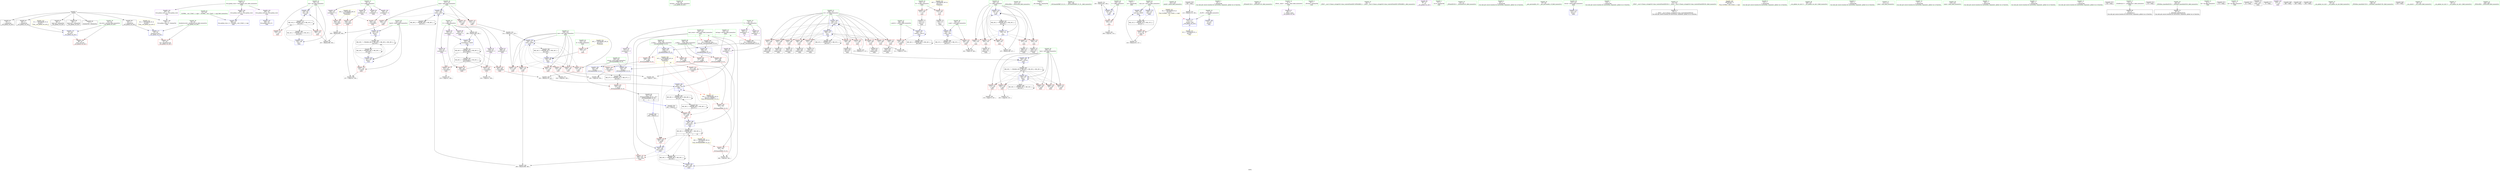 digraph "SVFG" {
	label="SVFG";

	Node0x559d37c83f50 [shape=record,color=grey,label="{NodeID: 0\nNullPtr}"];
	Node0x559d37c83f50 -> Node0x559d37caba00[style=solid];
	Node0x559d37c83f50 -> Node0x559d37cabb00[style=solid];
	Node0x559d37c83f50 -> Node0x559d37cabbd0[style=solid];
	Node0x559d37c83f50 -> Node0x559d37cabca0[style=solid];
	Node0x559d37c83f50 -> Node0x559d37cabd70[style=solid];
	Node0x559d37c83f50 -> Node0x559d37cabe40[style=solid];
	Node0x559d37c83f50 -> Node0x559d37cb2220[style=solid];
	Node0x559d37cad730 [shape=record,color=blue,label="{NodeID: 194\n128\<--307\nans\<--add\nmain\n}"];
	Node0x559d37cad730 -> Node0x559d37cc3110[style=dashed];
	Node0x559d37caa980 [shape=record,color=red,label="{NodeID: 111\n318\<--128\n\<--ans\nmain\n}"];
	Node0x559d37ca8b00 [shape=record,color=green,label="{NodeID: 28\n59\<--60\nref.tmp\<--ref.tmp_field_insensitive\n__cxx_global_var_init.1\n}"];
	Node0x559d37ccd510 [shape=record,color=black,label="{NodeID: 305\nMR_36V_2 = PHI(MR_36V_3, MR_36V_1, )\npts\{151 \}\n}"];
	Node0x559d37ccd510 -> Node0x559d37cb1560[style=dashed];
	Node0x559d37ccd510 -> Node0x559d37cb3360[style=dashed];
	Node0x559d37ccd510 -> Node0x559d37cc6810[style=dashed];
	Node0x559d37ccd510 -> Node0x559d37ccd510[style=dashed];
	Node0x559d37cb0930 [shape=record,color=red,label="{NodeID: 139\n242\<--146\n\<--i13\nmain\n}"];
	Node0x559d37cb0930 -> Node0x559d37caca30[style=solid];
	Node0x559d37cab390 [shape=record,color=green,label="{NodeID: 56\n171\<--172\n_ZNSirsERx\<--_ZNSirsERx_field_insensitive\n}"];
	Node0x559d37cb7680 [shape=record,color=grey,label="{NodeID: 250\n299 = Binary(298, 295, )\n}"];
	Node0x559d37cb7680 -> Node0x559d37cad660[style=solid];
	Node0x559d37cb2020 [shape=record,color=blue,label="{NodeID: 167\n365\<--30\nllvm.global_ctors_0\<--\nGlob }"];
	Node0x559d37cacbd0 [shape=record,color=black,label="{NodeID: 84\n255\<--254\nidxprom36\<--\nmain\n}"];
	Node0x559d37ca4000 [shape=record,color=green,label="{NodeID: 1\n7\<--1\n__dso_handle\<--dummyObj\nGlob }"];
	Node0x559d37cad800 [shape=record,color=blue,label="{NodeID: 195\n138\<--312\nnow\<--sub59\nmain\n}"];
	Node0x559d37cad800 -> Node0x559d37cafa90[style=dashed];
	Node0x559d37cad800 -> Node0x559d37cafb60[style=dashed];
	Node0x559d37cad800 -> Node0x559d37cafc30[style=dashed];
	Node0x559d37cad800 -> Node0x559d37cafd00[style=dashed];
	Node0x559d37cad800 -> Node0x559d37cafdd0[style=dashed];
	Node0x559d37cad800 -> Node0x559d37cafea0[style=dashed];
	Node0x559d37cad800 -> Node0x559d37cad800[style=dashed];
	Node0x559d37cad800 -> Node0x559d37ccb710[style=dashed];
	Node0x559d37caaa50 [shape=record,color=red,label="{NodeID: 112\n175\<--130\n\<--N\nmain\n}"];
	Node0x559d37caaa50 -> Node0x559d37cac2e0[style=solid];
	Node0x559d37ca8bd0 [shape=record,color=green,label="{NodeID: 29\n61\<--62\nexn.slot\<--exn.slot_field_insensitive\n__cxx_global_var_init.1\n}"];
	Node0x559d37ca8bd0 -> Node0x559d37caa570[style=solid];
	Node0x559d37ca8bd0 -> Node0x559d37cb2320[style=solid];
	Node0x559d37ccda10 [shape=record,color=black,label="{NodeID: 306\nMR_38V_2 = PHI(MR_38V_3, MR_38V_1, )\npts\{153 \}\n}"];
	Node0x559d37ccda10 -> Node0x559d37cad590[style=dashed];
	Node0x559d37ccda10 -> Node0x559d37ccda10[style=dashed];
	Node0x559d37cb0a00 [shape=record,color=red,label="{NodeID: 140\n248\<--146\n\<--i13\nmain\n}"];
	Node0x559d37cb0a00 -> Node0x559d37cacb00[style=solid];
	Node0x559d37cab490 [shape=record,color=green,label="{NodeID: 57\n265\<--266\n_ZSt3maxIxERKT_S2_S2_\<--_ZSt3maxIxERKT_S2_S2__field_insensitive\n}"];
	Node0x559d37cb7800 [shape=record,color=grey,label="{NodeID: 251\n163 = Binary(162, 164, )\n}"];
	Node0x559d37cb7800 -> Node0x559d37cb2730[style=solid];
	Node0x559d37cb2120 [shape=record,color=blue,label="{NodeID: 168\n366\<--31\nllvm.global_ctors_1\<--_GLOBAL__sub_I_EmK_1_1.cpp\nGlob }"];
	Node0x559d37cacca0 [shape=record,color=black,label="{NodeID: 85\n262\<--261\nidxprom40\<--\nmain\n}"];
	Node0x559d37c961e0 [shape=record,color=green,label="{NodeID: 2\n15\<--1\n.str\<--dummyObj\nGlob }"];
	Node0x559d37cad8d0 [shape=record,color=blue,label="{NodeID: 196\n126\<--316\ncase_no\<--inc60\nmain\n}"];
	Node0x559d37cad8d0 -> Node0x559d37cca310[style=dashed];
	Node0x559d37caab20 [shape=record,color=red,label="{NodeID: 113\n211\<--130\n\<--N\nmain\n}"];
	Node0x559d37caab20 -> Node0x559d37cac620[style=solid];
	Node0x559d37ca8ca0 [shape=record,color=green,label="{NodeID: 30\n63\<--64\nehselector.slot\<--ehselector.slot_field_insensitive\n__cxx_global_var_init.1\n}"];
	Node0x559d37ca8ca0 -> Node0x559d37caa640[style=solid];
	Node0x559d37ca8ca0 -> Node0x559d37cb23f0[style=solid];
	Node0x559d37ccdf10 [shape=record,color=black,label="{NodeID: 307\nMR_40V_2 = PHI(MR_40V_3, MR_40V_1, )\npts\{210000 \}\n}"];
	Node0x559d37ccdf10 -> Node0x559d37cb1080[style=dashed];
	Node0x559d37ccdf10 -> Node0x559d37cb13c0[style=dashed];
	Node0x559d37ccdf10 -> Node0x559d37cb1630[style=dashed];
	Node0x559d37ccdf10 -> Node0x559d37cb17d0[style=dashed];
	Node0x559d37ccdf10 -> Node0x559d37cad660[style=dashed];
	Node0x559d37ccdf10 -> Node0x559d37cc8f10[style=dashed];
	Node0x559d37ccdf10 -> Node0x559d37ccdf10[style=dashed];
	Node0x559d37cb0ad0 [shape=record,color=red,label="{NodeID: 141\n254\<--146\n\<--i13\nmain\n}"];
	Node0x559d37cb0ad0 -> Node0x559d37cacbd0[style=solid];
	Node0x559d37cab590 [shape=record,color=green,label="{NodeID: 58\n321\<--322\nprintf\<--printf_field_insensitive\n}"];
	Node0x559d37cb7980 [shape=record,color=grey,label="{NodeID: 252\n113 = Binary(114, 109, )\n}"];
	Node0x559d37cb7980 -> Node0x559d37cb24c0[style=solid];
	Node0x559d37cb2220 [shape=record,color=blue, style = dotted,label="{NodeID: 169\n367\<--3\nllvm.global_ctors_2\<--dummyVal\nGlob }"];
	Node0x559d37cacd70 [shape=record,color=black,label="{NodeID: 86\n331\<--354\n_ZSt3maxIxERKT_S2_S2__ret\<--\n_ZSt3maxIxERKT_S2_S2_\n|{<s0>15|<s1>16}}"];
	Node0x559d37cacd70:s0 -> Node0x559d37ce50a0[style=solid,color=blue];
	Node0x559d37cacd70:s1 -> Node0x559d37ce54a0[style=solid,color=blue];
	Node0x559d37c94a70 [shape=record,color=green,label="{NodeID: 3\n18\<--1\n\<--dummyObj\nCan only get source location for instruction, argument, global var or function.}"];
	Node0x559d37cad9a0 [shape=record,color=blue,label="{NodeID: 197\n336\<--332\n__a.addr\<--__a\n_ZSt3maxIxERKT_S2_S2_\n}"];
	Node0x559d37cad9a0 -> Node0x559d37cb1a40[style=dashed];
	Node0x559d37cad9a0 -> Node0x559d37cb1b10[style=dashed];
	Node0x559d37caabf0 [shape=record,color=red,label="{NodeID: 114\n200\<--132\n\<--K\nmain\n}"];
	Node0x559d37caabf0 -> Node0x559d37cb2b40[style=solid];
	Node0x559d37ca8d70 [shape=record,color=green,label="{NodeID: 31\n66\<--67\n_ZNSaIcEC1Ev\<--_ZNSaIcEC1Ev_field_insensitive\n}"];
	Node0x559d37cb0ba0 [shape=record,color=red,label="{NodeID: 142\n261\<--146\n\<--i13\nmain\n}"];
	Node0x559d37cb0ba0 -> Node0x559d37cacca0[style=solid];
	Node0x559d37cab690 [shape=record,color=green,label="{NodeID: 59\n334\<--335\nretval\<--retval_field_insensitive\n_ZSt3maxIxERKT_S2_S2_\n}"];
	Node0x559d37cab690 -> Node0x559d37cb1970[style=solid];
	Node0x559d37cab690 -> Node0x559d37cadb40[style=solid];
	Node0x559d37cab690 -> Node0x559d37cadc10[style=solid];
	Node0x559d37cd1000 [shape=record,color=yellow,style=double,label="{NodeID: 336\n42V_1 = ENCHI(MR_42V_0)\npts\{230000 \}\nFun[main]|{|<s4>15|<s5>16}}"];
	Node0x559d37cd1000 -> Node0x559d37cb1150[style=dashed];
	Node0x559d37cd1000 -> Node0x559d37cb1490[style=dashed];
	Node0x559d37cd1000 -> Node0x559d37cb1560[style=dashed];
	Node0x559d37cd1000 -> Node0x559d37cb1700[style=dashed];
	Node0x559d37cd1000:s4 -> Node0x559d37ccff00[style=dashed,color=red];
	Node0x559d37cd1000:s5 -> Node0x559d37ccff00[style=dashed,color=red];
	Node0x559d37cb7b00 [shape=record,color=grey,label="{NodeID: 253\n272 = Binary(271, 157, )\n}"];
	Node0x559d37cb7b00 -> Node0x559d37cb3290[style=solid];
	Node0x559d37cb2320 [shape=record,color=blue,label="{NodeID: 170\n61\<--80\nexn.slot\<--\n__cxx_global_var_init.1\n}"];
	Node0x559d37cb2320 -> Node0x559d37caa570[style=dashed];
	Node0x559d37cace40 [shape=record,color=purple,label="{NodeID: 87\n40\<--4\n\<--_ZStL8__ioinit\n__cxx_global_var_init\n}"];
	Node0x559d37c94b00 [shape=record,color=green,label="{NodeID: 4\n26\<--1\n_ZSt3cin\<--dummyObj\nGlob }"];
	Node0x559d37cada70 [shape=record,color=blue,label="{NodeID: 198\n338\<--333\n__b.addr\<--__b\n_ZSt3maxIxERKT_S2_S2_\n}"];
	Node0x559d37cada70 -> Node0x559d37cb1be0[style=dashed];
	Node0x559d37cada70 -> Node0x559d37cb1cb0[style=dashed];
	Node0x559d37caf5b0 [shape=record,color=red,label="{NodeID: 115\n179\<--134\n\<--i\nmain\n}"];
	Node0x559d37caf5b0 -> Node0x559d37cb8700[style=solid];
	Node0x559d37ca8e70 [shape=record,color=green,label="{NodeID: 32\n70\<--71\n_ZNSt7__cxx1112basic_stringIcSt11char_traitsIcESaIcEEC1EPKcRKS3_\<--_ZNSt7__cxx1112basic_stringIcSt11char_traitsIcESaIcEEC1EPKcRKS3__field_insensitive\n}"];
	Node0x559d37cb0c70 [shape=record,color=red,label="{NodeID: 143\n271\<--146\n\<--i13\nmain\n}"];
	Node0x559d37cb0c70 -> Node0x559d37cb7b00[style=solid];
	Node0x559d37cab760 [shape=record,color=green,label="{NodeID: 60\n336\<--337\n__a.addr\<--__a.addr_field_insensitive\n_ZSt3maxIxERKT_S2_S2_\n}"];
	Node0x559d37cab760 -> Node0x559d37cb1a40[style=solid];
	Node0x559d37cab760 -> Node0x559d37cb1b10[style=solid];
	Node0x559d37cab760 -> Node0x559d37cad9a0[style=solid];
	Node0x559d37cd10e0 [shape=record,color=yellow,style=double,label="{NodeID: 337\n44V_1 = ENCHI(MR_44V_0)\npts\{250000 \}\nFun[main]}"];
	Node0x559d37cd10e0 -> Node0x559d37cb1220[style=dashed];
	Node0x559d37cd10e0 -> Node0x559d37cb12f0[style=dashed];
	Node0x559d37cd10e0 -> Node0x559d37cb18a0[style=dashed];
	Node0x559d37cb7c80 [shape=record,color=grey,label="{NodeID: 254\n312 = Binary(311, 310, )\n}"];
	Node0x559d37cb7c80 -> Node0x559d37cad800[style=solid];
	Node0x559d37cb23f0 [shape=record,color=blue,label="{NodeID: 171\n63\<--82\nehselector.slot\<--\n__cxx_global_var_init.1\n}"];
	Node0x559d37cb23f0 -> Node0x559d37caa640[style=dashed];
	Node0x559d37cacf10 [shape=record,color=purple,label="{NodeID: 88\n68\<--15\n\<--.str\n__cxx_global_var_init.1\n}"];
	Node0x559d37c951e0 [shape=record,color=green,label="{NodeID: 5\n27\<--1\n.str.3\<--dummyObj\nGlob }"];
	Node0x559d37cadb40 [shape=record,color=blue,label="{NodeID: 199\n334\<--348\nretval\<--\n_ZSt3maxIxERKT_S2_S2_\n}"];
	Node0x559d37cadb40 -> Node0x559d37cc8110[style=dashed];
	Node0x559d37caf680 [shape=record,color=red,label="{NodeID: 116\n183\<--134\n\<--i\nmain\n}"];
	Node0x559d37caf680 -> Node0x559d37cac3b0[style=solid];
	Node0x559d37ca8f70 [shape=record,color=green,label="{NodeID: 33\n73\<--74\n_ZNSaIcED1Ev\<--_ZNSaIcED1Ev_field_insensitive\n}"];
	Node0x559d37ccee10 [shape=record,color=yellow,style=double,label="{NodeID: 310\n2V_1 = ENCHI(MR_2V_0)\npts\{62 \}\nFun[__cxx_global_var_init.1]}"];
	Node0x559d37ccee10 -> Node0x559d37cb2320[style=dashed];
	Node0x559d37cb0d40 [shape=record,color=red,label="{NodeID: 144\n216\<--148\n\<--i_end14\nmain\n}"];
	Node0x559d37cb0d40 -> Node0x559d37caebe0[style=solid];
	Node0x559d37cab830 [shape=record,color=green,label="{NodeID: 61\n338\<--339\n__b.addr\<--__b.addr_field_insensitive\n_ZSt3maxIxERKT_S2_S2_\n}"];
	Node0x559d37cab830 -> Node0x559d37cb1be0[style=solid];
	Node0x559d37cab830 -> Node0x559d37cb1cb0[style=solid];
	Node0x559d37cab830 -> Node0x559d37cada70[style=solid];
	Node0x559d37cb7e00 [shape=record,color=grey,label="{NodeID: 255\n307 = Binary(306, 305, )\n}"];
	Node0x559d37cb7e00 -> Node0x559d37cad730[style=solid];
	Node0x559d37cb24c0 [shape=record,color=blue,label="{NodeID: 172\n17\<--113\n_ZL2PI\<--mul\n__cxx_global_var_init.2\n|{<s0>20}}"];
	Node0x559d37cb24c0:s0 -> Node0x559d37cd4450[style=dashed,color=blue];
	Node0x559d37cacfe0 [shape=record,color=purple,label="{NodeID: 89\n185\<--20\narrayidx\<--C\nmain\n}"];
	Node0x559d37c95270 [shape=record,color=green,label="{NodeID: 6\n30\<--1\n\<--dummyObj\nCan only get source location for instruction, argument, global var or function.}"];
	Node0x559d37cadc10 [shape=record,color=blue,label="{NodeID: 200\n334\<--351\nretval\<--\n_ZSt3maxIxERKT_S2_S2_\n}"];
	Node0x559d37cadc10 -> Node0x559d37cc8110[style=dashed];
	Node0x559d37caf750 [shape=record,color=red,label="{NodeID: 117\n187\<--134\n\<--i\nmain\n}"];
	Node0x559d37caf750 -> Node0x559d37cac480[style=solid];
	Node0x559d37ca9070 [shape=record,color=green,label="{NodeID: 34\n97\<--98\n__gxx_personality_v0\<--__gxx_personality_v0_field_insensitive\n}"];
	Node0x559d37ccf930 [shape=record,color=yellow,style=double,label="{NodeID: 311\n4V_1 = ENCHI(MR_4V_0)\npts\{64 \}\nFun[__cxx_global_var_init.1]}"];
	Node0x559d37ccf930 -> Node0x559d37cb23f0[style=dashed];
	Node0x559d37cb0e10 [shape=record,color=red,label="{NodeID: 145\n295\<--152\n\<--back\nmain\n}"];
	Node0x559d37cb0e10 -> Node0x559d37cb7680[style=solid];
	Node0x559d37cab900 [shape=record,color=green,label="{NodeID: 62\n31\<--359\n_GLOBAL__sub_I_EmK_1_1.cpp\<--_GLOBAL__sub_I_EmK_1_1.cpp_field_insensitive\n}"];
	Node0x559d37cab900 -> Node0x559d37cb2120[style=solid];
	Node0x559d37cb7f80 [shape=record,color=grey,label="{NodeID: 256\n305 = Binary(303, 304, )\n}"];
	Node0x559d37cb7f80 -> Node0x559d37cb7e00[style=solid];
	Node0x559d37cb2590 [shape=record,color=blue,label="{NodeID: 173\n122\<--155\nretval\<--\nmain\n}"];
	Node0x559d37cad0b0 [shape=record,color=purple,label="{NodeID: 90\n221\<--20\narrayidx20\<--C\nmain\n}"];
	Node0x559d37cad0b0 -> Node0x559d37cb1080[style=solid];
	Node0x559d37c95300 [shape=record,color=green,label="{NodeID: 7\n110\<--1\n\<--dummyObj\nCan only get source location for instruction, argument, global var or function.}"];
	Node0x559d37cc6810 [shape=record,color=black,label="{NodeID: 284\nMR_36V_5 = PHI(MR_36V_4, MR_36V_3, )\npts\{151 \}\n}"];
	Node0x559d37cc6810 -> Node0x559d37cb1560[style=dashed];
	Node0x559d37cc6810 -> Node0x559d37cb3360[style=dashed];
	Node0x559d37cc6810 -> Node0x559d37cc6810[style=dashed];
	Node0x559d37cc6810 -> Node0x559d37ccd510[style=dashed];
	Node0x559d37caf820 [shape=record,color=red,label="{NodeID: 118\n191\<--134\n\<--i\nmain\n}"];
	Node0x559d37caf820 -> Node0x559d37cac550[style=solid];
	Node0x559d37ca9170 [shape=record,color=green,label="{NodeID: 35\n77\<--103\n_ZNSt7__cxx1112basic_stringIcSt11char_traitsIcESaIcEED1Ev\<--_ZNSt7__cxx1112basic_stringIcSt11char_traitsIcESaIcEED1Ev_field_insensitive\n}"];
	Node0x559d37ca9170 -> Node0x559d37cac110[style=solid];
	Node0x559d37ccfa10 [shape=record,color=yellow,style=double,label="{NodeID: 312\n6V_1 = ENCHI(MR_6V_0)\npts\{19 \}\nFun[_GLOBAL__sub_I_EmK_1_1.cpp]|{<s0>20}}"];
	Node0x559d37ccfa10:s0 -> Node0x559d37cb24c0[style=dashed,color=red];
	Node0x559d37cb0ee0 [shape=record,color=red,label="{NodeID: 146\n304\<--152\n\<--back\nmain\n}"];
	Node0x559d37cb0ee0 -> Node0x559d37cb7f80[style=solid];
	Node0x559d37caba00 [shape=record,color=black,label="{NodeID: 63\n2\<--3\ndummyVal\<--dummyVal\n}"];
	Node0x559d37cc8800 [shape=record,color=yellow,style=double,label="{NodeID: 340\nRETMU(6V_2)\npts\{19 \}\nFun[_GLOBAL__sub_I_EmK_1_1.cpp]}"];
	Node0x559d37cb8100 [shape=record,color=grey,label="{NodeID: 257\n316 = Binary(315, 157, )\n}"];
	Node0x559d37cb8100 -> Node0x559d37cad8d0[style=solid];
	Node0x559d37cb2660 [shape=record,color=blue,label="{NodeID: 174\n126\<--157\ncase_no\<--\nmain\n}"];
	Node0x559d37cb2660 -> Node0x559d37cca310[style=dashed];
	Node0x559d37cad180 [shape=record,color=purple,label="{NodeID: 91\n250\<--20\narrayidx33\<--C\nmain\n}"];
	Node0x559d37cad180 -> Node0x559d37cb13c0[style=solid];
	Node0x559d37ca79d0 [shape=record,color=green,label="{NodeID: 8\n114\<--1\n\<--dummyObj\nCan only get source location for instruction, argument, global var or function.}"];
	Node0x559d37caf8f0 [shape=record,color=red,label="{NodeID: 119\n196\<--134\n\<--i\nmain\n}"];
	Node0x559d37caf8f0 -> Node0x559d37cb8400[style=solid];
	Node0x559d37ca9270 [shape=record,color=green,label="{NodeID: 36\n106\<--107\n__cxx_global_var_init.2\<--__cxx_global_var_init.2_field_insensitive\n}"];
	Node0x559d37cb0fb0 [shape=record,color=red,label="{NodeID: 147\n310\<--152\n\<--back\nmain\n}"];
	Node0x559d37cb0fb0 -> Node0x559d37cb7c80[style=solid];
	Node0x559d37cabb00 [shape=record,color=black,label="{NodeID: 64\n79\<--3\n\<--dummyVal\n__cxx_global_var_init.1\n}"];
	Node0x559d37cb8280 [shape=record,color=grey,label="{NodeID: 258\n282 = Binary(278, 281, )\n}"];
	Node0x559d37cb8280 -> Node0x559d37cb3360[style=solid];
	Node0x559d37cb2730 [shape=record,color=blue,label="{NodeID: 175\n124\<--163\nt\<--dec\nmain\n}"];
	Node0x559d37cb2730 -> Node0x559d37caa710[style=dashed];
	Node0x559d37cb2730 -> Node0x559d37cb2730[style=dashed];
	Node0x559d37cad250 [shape=record,color=purple,label="{NodeID: 92\n280\<--20\narrayidx49\<--C\nmain\n}"];
	Node0x559d37cad250 -> Node0x559d37cb1630[style=solid];
	Node0x559d37ca7a60 [shape=record,color=green,label="{NodeID: 9\n155\<--1\n\<--dummyObj\nCan only get source location for instruction, argument, global var or function.}"];
	Node0x559d37caf9c0 [shape=record,color=red,label="{NodeID: 120\n180\<--136\n\<--i_end\nmain\n}"];
	Node0x559d37caf9c0 -> Node0x559d37cb8700[style=solid];
	Node0x559d37ca9370 [shape=record,color=green,label="{NodeID: 37\n111\<--112\natan\<--atan_field_insensitive\n}"];
	Node0x559d37cb1080 [shape=record,color=red,label="{NodeID: 148\n222\<--221\n\<--arrayidx20\nmain\n}"];
	Node0x559d37cb1080 -> Node0x559d37caed60[style=solid];
	Node0x559d37cabbd0 [shape=record,color=black,label="{NodeID: 65\n80\<--3\n\<--dummyVal\n__cxx_global_var_init.1\n}"];
	Node0x559d37cabbd0 -> Node0x559d37cb2320[style=solid];
	Node0x559d37cb8400 [shape=record,color=grey,label="{NodeID: 259\n197 = Binary(196, 157, )\n}"];
	Node0x559d37cb8400 -> Node0x559d37cb2a70[style=solid];
	Node0x559d37cb2800 [shape=record,color=blue,label="{NodeID: 176\n128\<--169\nans\<--\nmain\n}"];
	Node0x559d37cb2800 -> Node0x559d37cc3110[style=dashed];
	Node0x559d37cad320 [shape=record,color=purple,label="{NodeID: 93\n297\<--20\narrayidx55\<--C\nmain\n}"];
	Node0x559d37cad320 -> Node0x559d37cb17d0[style=solid];
	Node0x559d37cad320 -> Node0x559d37cad660[style=solid];
	Node0x559d37ca7af0 [shape=record,color=green,label="{NodeID: 10\n157\<--1\n\<--dummyObj\nCan only get source location for instruction, argument, global var or function.}"];
	Node0x559d37cc7710 [shape=record,color=black,label="{NodeID: 287\nMR_30V_5 = PHI(MR_30V_7, MR_30V_4, )\npts\{145 \}\n|{|<s8>15|<s9>16}}"];
	Node0x559d37cc7710 -> Node0x559d37cb0450[style=dashed];
	Node0x559d37cc7710 -> Node0x559d37cb1560[style=dashed];
	Node0x559d37cc7710 -> Node0x559d37cb1700[style=dashed];
	Node0x559d37cc7710 -> Node0x559d37cb2db0[style=dashed];
	Node0x559d37cc7710 -> Node0x559d37cb31c0[style=dashed];
	Node0x559d37cc7710 -> Node0x559d37cb3430[style=dashed];
	Node0x559d37cc7710 -> Node0x559d37cc7710[style=dashed];
	Node0x559d37cc7710 -> Node0x559d37ccc610[style=dashed];
	Node0x559d37cc7710:s8 -> Node0x559d37cd0010[style=dashed,color=red];
	Node0x559d37cc7710:s9 -> Node0x559d37cd0010[style=dashed,color=red];
	Node0x559d37cafa90 [shape=record,color=red,label="{NodeID: 121\n203\<--138\n\<--now\nmain\n}"];
	Node0x559d37cafa90 -> Node0x559d37caf4e0[style=solid];
	Node0x559d37ca9470 [shape=record,color=green,label="{NodeID: 38\n119\<--120\nmain\<--main_field_insensitive\n}"];
	Node0x559d37cb1150 [shape=record,color=red,label="{NodeID: 149\n228\<--227\n\<--arrayidx23\nmain\n}"];
	Node0x559d37cb1150 -> Node0x559d37caeee0[style=solid];
	Node0x559d37cabca0 [shape=record,color=black,label="{NodeID: 66\n82\<--3\n\<--dummyVal\n__cxx_global_var_init.1\n}"];
	Node0x559d37cabca0 -> Node0x559d37cb23f0[style=solid];
	Node0x559d37cb8580 [shape=record,color=grey,label="{NodeID: 260\n290 = Binary(288, 289, )\n}"];
	Node0x559d37cb8580 -> Node0x559d37cad590[style=solid];
	Node0x559d37cb28d0 [shape=record,color=blue,label="{NodeID: 177\n134\<--155\ni\<--\nmain\n}"];
	Node0x559d37cb28d0 -> Node0x559d37caf5b0[style=dashed];
	Node0x559d37cb28d0 -> Node0x559d37caf680[style=dashed];
	Node0x559d37cb28d0 -> Node0x559d37caf750[style=dashed];
	Node0x559d37cb28d0 -> Node0x559d37caf820[style=dashed];
	Node0x559d37cb28d0 -> Node0x559d37caf8f0[style=dashed];
	Node0x559d37cb28d0 -> Node0x559d37cb2a70[style=dashed];
	Node0x559d37cb28d0 -> Node0x559d37ccad10[style=dashed];
	Node0x559d37cad3f0 [shape=record,color=purple,label="{NodeID: 94\n189\<--22\narrayidx5\<--T\nmain\n}"];
	Node0x559d37ca7b80 [shape=record,color=green,label="{NodeID: 11\n164\<--1\n\<--dummyObj\nCan only get source location for instruction, argument, global var or function.}"];
	Node0x559d37cafb60 [shape=record,color=red,label="{NodeID: 122\n229\<--138\n\<--now\nmain\n}"];
	Node0x559d37cafb60 -> Node0x559d37caeee0[style=solid];
	Node0x559d37ca9570 [shape=record,color=green,label="{NodeID: 39\n122\<--123\nretval\<--retval_field_insensitive\nmain\n}"];
	Node0x559d37ca9570 -> Node0x559d37cb2590[style=solid];
	Node0x559d37cb1220 [shape=record,color=red,label="{NodeID: 150\n236\<--235\n\<--arrayidx27\nmain\n}"];
	Node0x559d37cb1220 -> Node0x559d37caf060[style=solid];
	Node0x559d37cabd70 [shape=record,color=black,label="{NodeID: 67\n88\<--3\nlpad.val\<--dummyVal\n__cxx_global_var_init.1\n}"];
	Node0x559d37cb8700 [shape=record,color=grey,label="{NodeID: 261\n181 = cmp(179, 180, )\n}"];
	Node0x559d37cb29a0 [shape=record,color=blue,label="{NodeID: 178\n136\<--176\ni_end\<--conv\nmain\n}"];
	Node0x559d37cb29a0 -> Node0x559d37caf9c0[style=dashed];
	Node0x559d37cb29a0 -> Node0x559d37ccb210[style=dashed];
	Node0x559d37cad4c0 [shape=record,color=purple,label="{NodeID: 95\n227\<--22\narrayidx23\<--T\nmain\n}"];
	Node0x559d37cad4c0 -> Node0x559d37cb1150[style=solid];
	Node0x559d37ca7c10 [shape=record,color=green,label="{NodeID: 12\n169\<--1\n\<--dummyObj\nCan only get source location for instruction, argument, global var or function.}"];
	Node0x559d37cd4450 [shape=record,color=yellow,style=double,label="{NodeID: 372\n6V_2 = CSCHI(MR_6V_1)\npts\{19 \}\nCS[]}"];
	Node0x559d37cc8110 [shape=record,color=black,label="{NodeID: 289\nMR_47V_3 = PHI(MR_47V_4, MR_47V_2, )\npts\{335 \}\n}"];
	Node0x559d37cc8110 -> Node0x559d37cb1970[style=dashed];
	Node0x559d37cafc30 [shape=record,color=red,label="{NodeID: 123\n258\<--138\n\<--now\nmain\n}"];
	Node0x559d37cafc30 -> Node0x559d37cae8e0[style=solid];
	Node0x559d37ca9640 [shape=record,color=green,label="{NodeID: 40\n124\<--125\nt\<--t_field_insensitive\nmain\n}"];
	Node0x559d37ca9640 -> Node0x559d37caa710[style=solid];
	Node0x559d37ca9640 -> Node0x559d37cb2730[style=solid];
	Node0x559d37ccff00 [shape=record,color=yellow,style=double,label="{NodeID: 317\n53V_1 = ENCHI(MR_53V_0)\npts\{151 230000 \}\nFun[_ZSt3maxIxERKT_S2_S2_]}"];
	Node0x559d37ccff00 -> Node0x559d37cb1e50[style=dashed];
	Node0x559d37cb12f0 [shape=record,color=red,label="{NodeID: 151\n245\<--244\n\<--arrayidx31\nmain\n}"];
	Node0x559d37cb12f0 -> Node0x559d37cb30f0[style=solid];
	Node0x559d37cabe40 [shape=record,color=black,label="{NodeID: 68\n89\<--3\nlpad.val1\<--dummyVal\n__cxx_global_var_init.1\n}"];
	Node0x559d37cae5e0 [shape=record,color=grey,label="{NodeID: 262\n346 = cmp(343, 345, )\n}"];
	Node0x559d37cb2a70 [shape=record,color=blue,label="{NodeID: 179\n134\<--197\ni\<--inc\nmain\n}"];
	Node0x559d37cb2a70 -> Node0x559d37caf5b0[style=dashed];
	Node0x559d37cb2a70 -> Node0x559d37caf680[style=dashed];
	Node0x559d37cb2a70 -> Node0x559d37caf750[style=dashed];
	Node0x559d37cb2a70 -> Node0x559d37caf820[style=dashed];
	Node0x559d37cb2a70 -> Node0x559d37caf8f0[style=dashed];
	Node0x559d37cb2a70 -> Node0x559d37cb2a70[style=dashed];
	Node0x559d37cb2a70 -> Node0x559d37ccad10[style=dashed];
	Node0x559d37ca9cc0 [shape=record,color=purple,label="{NodeID: 96\n256\<--22\narrayidx37\<--T\nmain\n}"];
	Node0x559d37ca9cc0 -> Node0x559d37cb1490[style=solid];
	Node0x559d37ca7ca0 [shape=record,color=green,label="{NodeID: 13\n207\<--1\n\<--dummyObj\nCan only get source location for instruction, argument, global var or function.}"];
	Node0x559d37996c40 [shape=record,color=black,label="{NodeID: 373\n158 = PHI()\n}"];
	Node0x559d37cafd00 [shape=record,color=red,label="{NodeID: 124\n278\<--138\n\<--now\nmain\n}"];
	Node0x559d37cafd00 -> Node0x559d37cb8280[style=solid];
	Node0x559d37ca9710 [shape=record,color=green,label="{NodeID: 41\n126\<--127\ncase_no\<--case_no_field_insensitive\nmain\n}"];
	Node0x559d37ca9710 -> Node0x559d37caa7e0[style=solid];
	Node0x559d37ca9710 -> Node0x559d37cb2660[style=solid];
	Node0x559d37ca9710 -> Node0x559d37cad8d0[style=solid];
	Node0x559d37cd0010 [shape=record,color=yellow,style=double,label="{NodeID: 318\n30V_1 = ENCHI(MR_30V_0)\npts\{145 \}\nFun[_ZSt3maxIxERKT_S2_S2_]}"];
	Node0x559d37cd0010 -> Node0x559d37cb1d80[style=dashed];
	Node0x559d37cb13c0 [shape=record,color=red,label="{NodeID: 152\n251\<--250\n\<--arrayidx33\nmain\n}"];
	Node0x559d37cb13c0 -> Node0x559d37caf1e0[style=solid];
	Node0x559d37cabf10 [shape=record,color=black,label="{NodeID: 69\n13\<--12\n\<--_Z2dsB5cxx11\nCan only get source location for instruction, argument, global var or function.}"];
	Node0x559d37cae760 [shape=record,color=grey,label="{NodeID: 263\n166 = cmp(162, 155, )\n}"];
	Node0x559d37cb2b40 [shape=record,color=blue,label="{NodeID: 180\n138\<--200\nnow\<--\nmain\n}"];
	Node0x559d37cb2b40 -> Node0x559d37cafa90[style=dashed];
	Node0x559d37cb2b40 -> Node0x559d37cafb60[style=dashed];
	Node0x559d37cb2b40 -> Node0x559d37cafc30[style=dashed];
	Node0x559d37cb2b40 -> Node0x559d37cafd00[style=dashed];
	Node0x559d37cb2b40 -> Node0x559d37cafdd0[style=dashed];
	Node0x559d37cb2b40 -> Node0x559d37cafea0[style=dashed];
	Node0x559d37cb2b40 -> Node0x559d37cad800[style=dashed];
	Node0x559d37cb2b40 -> Node0x559d37ccb710[style=dashed];
	Node0x559d37ca9d90 [shape=record,color=purple,label="{NodeID: 97\n263\<--22\narrayidx41\<--T\nmain\n|{<s0>15}}"];
	Node0x559d37ca9d90:s0 -> Node0x559d37cb3870[style=solid,color=red];
	Node0x559d37ca7d30 [shape=record,color=green,label="{NodeID: 14\n4\<--6\n_ZStL8__ioinit\<--_ZStL8__ioinit_field_insensitive\nGlob }"];
	Node0x559d37ca7d30 -> Node0x559d37cace40[style=solid];
	Node0x559d37ce4b40 [shape=record,color=black,label="{NodeID: 374\n170 = PHI()\n}"];
	Node0x559d37cc8f10 [shape=record,color=black,label="{NodeID: 291\nMR_40V_5 = PHI(MR_40V_4, MR_40V_3, )\npts\{210000 \}\n}"];
	Node0x559d37cc8f10 -> Node0x559d37cb1080[style=dashed];
	Node0x559d37cc8f10 -> Node0x559d37cb13c0[style=dashed];
	Node0x559d37cc8f10 -> Node0x559d37cb1630[style=dashed];
	Node0x559d37cc8f10 -> Node0x559d37cb17d0[style=dashed];
	Node0x559d37cc8f10 -> Node0x559d37cad660[style=dashed];
	Node0x559d37cc8f10 -> Node0x559d37cc8f10[style=dashed];
	Node0x559d37cc8f10 -> Node0x559d37ccdf10[style=dashed];
	Node0x559d37cafdd0 [shape=record,color=red,label="{NodeID: 125\n288\<--138\n\<--now\nmain\n}"];
	Node0x559d37cafdd0 -> Node0x559d37cb8580[style=solid];
	Node0x559d37ca97e0 [shape=record,color=green,label="{NodeID: 42\n128\<--129\nans\<--ans_field_insensitive\nmain\n}"];
	Node0x559d37ca97e0 -> Node0x559d37caa8b0[style=solid];
	Node0x559d37ca97e0 -> Node0x559d37caa980[style=solid];
	Node0x559d37ca97e0 -> Node0x559d37cb2800[style=solid];
	Node0x559d37ca97e0 -> Node0x559d37cad730[style=solid];
	Node0x559d37cb1490 [shape=record,color=red,label="{NodeID: 153\n257\<--256\n\<--arrayidx37\nmain\n}"];
	Node0x559d37cb1490 -> Node0x559d37cae8e0[style=solid];
	Node0x559d37cac010 [shape=record,color=black,label="{NodeID: 70\n42\<--43\n\<--_ZNSt8ios_base4InitD1Ev\nCan only get source location for instruction, argument, global var or function.}"];
	Node0x559d37cae8e0 [shape=record,color=grey,label="{NodeID: 264\n259 = cmp(257, 258, )\n}"];
	Node0x559d37cb2c10 [shape=record,color=blue,label="{NodeID: 181\n140\<--207\nbest\<--\nmain\n}"];
	Node0x559d37cb2c10 -> Node0x559d37caff70[style=dashed];
	Node0x559d37cb2c10 -> Node0x559d37cb0040[style=dashed];
	Node0x559d37cb2c10 -> Node0x559d37cb0110[style=dashed];
	Node0x559d37cb2c10 -> Node0x559d37cb01e0[style=dashed];
	Node0x559d37cb2c10 -> Node0x559d37cb02b0[style=dashed];
	Node0x559d37cb2c10 -> Node0x559d37cb2c10[style=dashed];
	Node0x559d37cb2c10 -> Node0x559d37cb3020[style=dashed];
	Node0x559d37cb2c10 -> Node0x559d37cc9410[style=dashed];
	Node0x559d37cb2c10 -> Node0x559d37ccbc10[style=dashed];
	Node0x559d37ca9e60 [shape=record,color=purple,label="{NodeID: 98\n193\<--24\narrayidx8\<--S\nmain\n}"];
	Node0x559d37ca7e00 [shape=record,color=green,label="{NodeID: 15\n8\<--9\ndx\<--dx_field_insensitive\nGlob }"];
	Node0x559d37ce4ca0 [shape=record,color=black,label="{NodeID: 375\n173 = PHI()\n}"];
	Node0x559d37cc9410 [shape=record,color=black,label="{NodeID: 292\nMR_26V_7 = PHI(MR_26V_6, MR_26V_5, MR_26V_5, MR_26V_5, )\npts\{141 \}\n}"];
	Node0x559d37cc9410 -> Node0x559d37caff70[style=dashed];
	Node0x559d37cc9410 -> Node0x559d37cb0040[style=dashed];
	Node0x559d37cc9410 -> Node0x559d37cb0110[style=dashed];
	Node0x559d37cc9410 -> Node0x559d37cb01e0[style=dashed];
	Node0x559d37cc9410 -> Node0x559d37cb02b0[style=dashed];
	Node0x559d37cc9410 -> Node0x559d37cb2c10[style=dashed];
	Node0x559d37cc9410 -> Node0x559d37cb3020[style=dashed];
	Node0x559d37cc9410 -> Node0x559d37cc9410[style=dashed];
	Node0x559d37cc9410 -> Node0x559d37ccbc10[style=dashed];
	Node0x559d37cafea0 [shape=record,color=red,label="{NodeID: 126\n311\<--138\n\<--now\nmain\n}"];
	Node0x559d37cafea0 -> Node0x559d37cb7c80[style=solid];
	Node0x559d37ca98b0 [shape=record,color=green,label="{NodeID: 43\n130\<--131\nN\<--N_field_insensitive\nmain\n}"];
	Node0x559d37ca98b0 -> Node0x559d37caaa50[style=solid];
	Node0x559d37ca98b0 -> Node0x559d37caab20[style=solid];
	Node0x559d37cb1560 [shape=record,color=red,label="{NodeID: 154\n267\<--264\n\<--call42\nmain\n}"];
	Node0x559d37cb1560 -> Node0x559d37cb31c0[style=solid];
	Node0x559d37cac110 [shape=record,color=black,label="{NodeID: 71\n76\<--77\n\<--_ZNSt7__cxx1112basic_stringIcSt11char_traitsIcESaIcEED1Ev\nCan only get source location for instruction, argument, global var or function.}"];
	Node0x559d37caea60 [shape=record,color=grey,label="{NodeID: 265\n276 = cmp(275, 207, )\n}"];
	Node0x559d37cb2ce0 [shape=record,color=blue,label="{NodeID: 182\n142\<--169\nbestS\<--\nmain\n}"];
	Node0x559d37cb2ce0 -> Node0x559d37cb0380[style=dashed];
	Node0x559d37cb2ce0 -> Node0x559d37cb2ce0[style=dashed];
	Node0x559d37cb2ce0 -> Node0x559d37cb30f0[style=dashed];
	Node0x559d37cb2ce0 -> Node0x559d37cc9910[style=dashed];
	Node0x559d37cb2ce0 -> Node0x559d37ccc110[style=dashed];
	Node0x559d37ca9f30 [shape=record,color=purple,label="{NodeID: 99\n235\<--24\narrayidx27\<--S\nmain\n}"];
	Node0x559d37ca9f30 -> Node0x559d37cb1220[style=solid];
	Node0x559d37ca7f00 [shape=record,color=green,label="{NodeID: 16\n10\<--11\ndy\<--dy_field_insensitive\nGlob }"];
	Node0x559d37ce4d70 [shape=record,color=black,label="{NodeID: 376\n41 = PHI()\n}"];
	Node0x559d37cc9910 [shape=record,color=black,label="{NodeID: 293\nMR_28V_7 = PHI(MR_28V_6, MR_28V_5, MR_28V_5, MR_28V_5, )\npts\{143 \}\n}"];
	Node0x559d37cc9910 -> Node0x559d37cb0380[style=dashed];
	Node0x559d37cc9910 -> Node0x559d37cb2ce0[style=dashed];
	Node0x559d37cc9910 -> Node0x559d37cb30f0[style=dashed];
	Node0x559d37cc9910 -> Node0x559d37cc9910[style=dashed];
	Node0x559d37cc9910 -> Node0x559d37ccc110[style=dashed];
	Node0x559d37caff70 [shape=record,color=red,label="{NodeID: 127\n275\<--140\n\<--best\nmain\n}"];
	Node0x559d37caff70 -> Node0x559d37caea60[style=solid];
	Node0x559d37ca9980 [shape=record,color=green,label="{NodeID: 44\n132\<--133\nK\<--K_field_insensitive\nmain\n}"];
	Node0x559d37ca9980 -> Node0x559d37caabf0[style=solid];
	Node0x559d37cb1630 [shape=record,color=red,label="{NodeID: 155\n281\<--280\n\<--arrayidx49\nmain\n}"];
	Node0x559d37cb1630 -> Node0x559d37cb8280[style=solid];
	Node0x559d37cac210 [shape=record,color=black,label="{NodeID: 72\n121\<--155\nmain_ret\<--\nmain\n}"];
	Node0x559d37caebe0 [shape=record,color=grey,label="{NodeID: 266\n217 = cmp(215, 216, )\n}"];
	Node0x559d37cb2db0 [shape=record,color=blue,label="{NodeID: 183\n144\<--169\nnext_event\<--\nmain\n}"];
	Node0x559d37cb2db0 -> Node0x559d37cc7710[style=dashed];
	Node0x559d37caa000 [shape=record,color=purple,label="{NodeID: 100\n244\<--24\narrayidx31\<--S\nmain\n}"];
	Node0x559d37caa000 -> Node0x559d37cb12f0[style=solid];
	Node0x559d37ca8000 [shape=record,color=green,label="{NodeID: 17\n12\<--14\n_Z2dsB5cxx11\<--_Z2dsB5cxx11_field_insensitive\nGlob }"];
	Node0x559d37ca8000 -> Node0x559d37cabf10[style=solid];
	Node0x559d37ce4e40 [shape=record,color=black,label="{NodeID: 377\n75 = PHI()\n}"];
	Node0x559d37cb0040 [shape=record,color=red,label="{NodeID: 128\n279\<--140\n\<--best\nmain\n}"];
	Node0x559d37ca9a50 [shape=record,color=green,label="{NodeID: 45\n134\<--135\ni\<--i_field_insensitive\nmain\n}"];
	Node0x559d37ca9a50 -> Node0x559d37caf5b0[style=solid];
	Node0x559d37ca9a50 -> Node0x559d37caf680[style=solid];
	Node0x559d37ca9a50 -> Node0x559d37caf750[style=solid];
	Node0x559d37ca9a50 -> Node0x559d37caf820[style=solid];
	Node0x559d37ca9a50 -> Node0x559d37caf8f0[style=solid];
	Node0x559d37ca9a50 -> Node0x559d37cb28d0[style=solid];
	Node0x559d37ca9a50 -> Node0x559d37cb2a70[style=solid];
	Node0x559d37cb1700 [shape=record,color=red,label="{NodeID: 156\n285\<--284\n\<--call50\nmain\n}"];
	Node0x559d37cb1700 -> Node0x559d37cb3430[style=solid];
	Node0x559d37cac2e0 [shape=record,color=black,label="{NodeID: 73\n176\<--175\nconv\<--\nmain\n}"];
	Node0x559d37cac2e0 -> Node0x559d37cb29a0[style=solid];
	Node0x559d37caed60 [shape=record,color=grey,label="{NodeID: 267\n223 = cmp(222, 169, )\n}"];
	Node0x559d37cb2e80 [shape=record,color=blue,label="{NodeID: 184\n146\<--155\ni13\<--\nmain\n}"];
	Node0x559d37cb2e80 -> Node0x559d37cb0520[style=dashed];
	Node0x559d37cb2e80 -> Node0x559d37cb05f0[style=dashed];
	Node0x559d37cb2e80 -> Node0x559d37cb06c0[style=dashed];
	Node0x559d37cb2e80 -> Node0x559d37cb0790[style=dashed];
	Node0x559d37cb2e80 -> Node0x559d37cb0860[style=dashed];
	Node0x559d37cb2e80 -> Node0x559d37cb0930[style=dashed];
	Node0x559d37cb2e80 -> Node0x559d37cb0a00[style=dashed];
	Node0x559d37cb2e80 -> Node0x559d37cb0ad0[style=dashed];
	Node0x559d37cb2e80 -> Node0x559d37cb0ba0[style=dashed];
	Node0x559d37cb2e80 -> Node0x559d37cb0c70[style=dashed];
	Node0x559d37cb2e80 -> Node0x559d37cb2e80[style=dashed];
	Node0x559d37cb2e80 -> Node0x559d37cb3290[style=dashed];
	Node0x559d37cb2e80 -> Node0x559d37cccb10[style=dashed];
	Node0x559d37caa0d0 [shape=record,color=purple,label="{NodeID: 101\n302\<--24\narrayidx57\<--S\nmain\n}"];
	Node0x559d37caa0d0 -> Node0x559d37cb18a0[style=solid];
	Node0x559d37ca8100 [shape=record,color=green,label="{NodeID: 18\n17\<--19\n_ZL2PI\<--_ZL2PI_field_insensitive\nGlob }"];
	Node0x559d37ca8100 -> Node0x559d37cb1f20[style=solid];
	Node0x559d37ca8100 -> Node0x559d37cb24c0[style=solid];
	Node0x559d37ce4f40 [shape=record,color=black,label="{NodeID: 378\n109 = PHI()\n}"];
	Node0x559d37ce4f40 -> Node0x559d37cb7980[style=solid];
	Node0x559d37cca310 [shape=record,color=black,label="{NodeID: 295\nMR_12V_3 = PHI(MR_12V_4, MR_12V_2, )\npts\{127 \}\n}"];
	Node0x559d37cca310 -> Node0x559d37caa7e0[style=dashed];
	Node0x559d37cca310 -> Node0x559d37cad8d0[style=dashed];
	Node0x559d37cb0110 [shape=record,color=red,label="{NodeID: 129\n292\<--140\n\<--best\nmain\n}"];
	Node0x559d37cb0110 -> Node0x559d37caf360[style=solid];
	Node0x559d37ca9b20 [shape=record,color=green,label="{NodeID: 46\n136\<--137\ni_end\<--i_end_field_insensitive\nmain\n}"];
	Node0x559d37ca9b20 -> Node0x559d37caf9c0[style=solid];
	Node0x559d37ca9b20 -> Node0x559d37cb29a0[style=solid];
	Node0x559d37cd04a0 [shape=record,color=yellow,style=double,label="{NodeID: 323\n16V_1 = ENCHI(MR_16V_0)\npts\{131 \}\nFun[main]}"];
	Node0x559d37cd04a0 -> Node0x559d37caaa50[style=dashed];
	Node0x559d37cd04a0 -> Node0x559d37caab20[style=dashed];
	Node0x559d37cb17d0 [shape=record,color=red,label="{NodeID: 157\n298\<--297\n\<--arrayidx55\nmain\n}"];
	Node0x559d37cb17d0 -> Node0x559d37cb7680[style=solid];
	Node0x559d37cac3b0 [shape=record,color=black,label="{NodeID: 74\n184\<--183\nidxprom\<--\nmain\n}"];
	Node0x559d37caeee0 [shape=record,color=grey,label="{NodeID: 268\n230 = cmp(228, 229, )\n}"];
	Node0x559d37cb2f50 [shape=record,color=blue,label="{NodeID: 185\n148\<--212\ni_end14\<--conv15\nmain\n}"];
	Node0x559d37cb2f50 -> Node0x559d37cb0d40[style=dashed];
	Node0x559d37cb2f50 -> Node0x559d37cb2f50[style=dashed];
	Node0x559d37cb2f50 -> Node0x559d37ccd010[style=dashed];
	Node0x559d37caa1a0 [shape=record,color=purple,label="{NodeID: 102\n319\<--27\n\<--.str.3\nmain\n}"];
	Node0x559d37ca8200 [shape=record,color=green,label="{NodeID: 19\n20\<--21\nC\<--C_field_insensitive\nGlob }"];
	Node0x559d37ca8200 -> Node0x559d37cacfe0[style=solid];
	Node0x559d37ca8200 -> Node0x559d37cad0b0[style=solid];
	Node0x559d37ca8200 -> Node0x559d37cad180[style=solid];
	Node0x559d37ca8200 -> Node0x559d37cad250[style=solid];
	Node0x559d37ca8200 -> Node0x559d37cad320[style=solid];
	Node0x559d37ce50a0 [shape=record,color=black,label="{NodeID: 379\n264 = PHI(331, )\n}"];
	Node0x559d37ce50a0 -> Node0x559d37cb1560[style=solid];
	Node0x559d37cca810 [shape=record,color=black,label="{NodeID: 296\nMR_14V_2 = PHI(MR_14V_4, MR_14V_1, )\npts\{129 \}\n}"];
	Node0x559d37cca810 -> Node0x559d37cb2800[style=dashed];
	Node0x559d37cb01e0 [shape=record,color=red,label="{NodeID: 130\n296\<--140\n\<--best\nmain\n}"];
	Node0x559d37ca9bf0 [shape=record,color=green,label="{NodeID: 47\n138\<--139\nnow\<--now_field_insensitive\nmain\n}"];
	Node0x559d37ca9bf0 -> Node0x559d37cafa90[style=solid];
	Node0x559d37ca9bf0 -> Node0x559d37cafb60[style=solid];
	Node0x559d37ca9bf0 -> Node0x559d37cafc30[style=solid];
	Node0x559d37ca9bf0 -> Node0x559d37cafd00[style=solid];
	Node0x559d37ca9bf0 -> Node0x559d37cafdd0[style=solid];
	Node0x559d37ca9bf0 -> Node0x559d37cafea0[style=solid];
	Node0x559d37ca9bf0 -> Node0x559d37cb2b40[style=solid];
	Node0x559d37ca9bf0 -> Node0x559d37cad800[style=solid];
	Node0x559d37cd0580 [shape=record,color=yellow,style=double,label="{NodeID: 324\n18V_1 = ENCHI(MR_18V_0)\npts\{133 \}\nFun[main]}"];
	Node0x559d37cd0580 -> Node0x559d37caabf0[style=dashed];
	Node0x559d37cb18a0 [shape=record,color=red,label="{NodeID: 158\n303\<--302\n\<--arrayidx57\nmain\n}"];
	Node0x559d37cb18a0 -> Node0x559d37cb7f80[style=solid];
	Node0x559d37cac480 [shape=record,color=black,label="{NodeID: 75\n188\<--187\nidxprom4\<--\nmain\n}"];
	Node0x559d37caf060 [shape=record,color=grey,label="{NodeID: 269\n237 = cmp(232, 236, )\n}"];
	Node0x559d37cb3020 [shape=record,color=blue,label="{NodeID: 186\n140\<--240\nbest\<--conv29\nmain\n}"];
	Node0x559d37cb3020 -> Node0x559d37cc9410[style=dashed];
	Node0x559d37caa270 [shape=record,color=purple,label="{NodeID: 103\n365\<--29\nllvm.global_ctors_0\<--llvm.global_ctors\nGlob }"];
	Node0x559d37caa270 -> Node0x559d37cb2020[style=solid];
	Node0x559d37ca8300 [shape=record,color=green,label="{NodeID: 20\n22\<--23\nT\<--T_field_insensitive\nGlob }"];
	Node0x559d37ca8300 -> Node0x559d37cad3f0[style=solid];
	Node0x559d37ca8300 -> Node0x559d37cad4c0[style=solid];
	Node0x559d37ca8300 -> Node0x559d37ca9cc0[style=solid];
	Node0x559d37ca8300 -> Node0x559d37ca9d90[style=solid];
	Node0x559d37ce5230 [shape=record,color=black,label="{NodeID: 380\n186 = PHI()\n}"];
	Node0x559d37ccad10 [shape=record,color=black,label="{NodeID: 297\nMR_20V_2 = PHI(MR_20V_4, MR_20V_1, )\npts\{135 \}\n}"];
	Node0x559d37ccad10 -> Node0x559d37cb28d0[style=dashed];
	Node0x559d37cb02b0 [shape=record,color=red,label="{NodeID: 131\n301\<--140\n\<--best\nmain\n}"];
	Node0x559d37caace0 [shape=record,color=green,label="{NodeID: 48\n140\<--141\nbest\<--best_field_insensitive\nmain\n}"];
	Node0x559d37caace0 -> Node0x559d37caff70[style=solid];
	Node0x559d37caace0 -> Node0x559d37cb0040[style=solid];
	Node0x559d37caace0 -> Node0x559d37cb0110[style=solid];
	Node0x559d37caace0 -> Node0x559d37cb01e0[style=solid];
	Node0x559d37caace0 -> Node0x559d37cb02b0[style=solid];
	Node0x559d37caace0 -> Node0x559d37cb2c10[style=solid];
	Node0x559d37caace0 -> Node0x559d37cb3020[style=solid];
	Node0x559d37cb1970 [shape=record,color=red,label="{NodeID: 159\n354\<--334\n\<--retval\n_ZSt3maxIxERKT_S2_S2_\n}"];
	Node0x559d37cb1970 -> Node0x559d37cacd70[style=solid];
	Node0x559d37cac550 [shape=record,color=black,label="{NodeID: 76\n192\<--191\nidxprom7\<--\nmain\n}"];
	Node0x559d37caf1e0 [shape=record,color=grey,label="{NodeID: 270\n252 = cmp(251, 169, )\n}"];
	Node0x559d37cb30f0 [shape=record,color=blue,label="{NodeID: 187\n142\<--245\nbestS\<--\nmain\n}"];
	Node0x559d37cb30f0 -> Node0x559d37cc9910[style=dashed];
	Node0x559d37caa370 [shape=record,color=purple,label="{NodeID: 104\n366\<--29\nllvm.global_ctors_1\<--llvm.global_ctors\nGlob }"];
	Node0x559d37caa370 -> Node0x559d37cb2120[style=solid];
	Node0x559d37ca8400 [shape=record,color=green,label="{NodeID: 21\n24\<--25\nS\<--S_field_insensitive\nGlob }"];
	Node0x559d37ca8400 -> Node0x559d37ca9e60[style=solid];
	Node0x559d37ca8400 -> Node0x559d37ca9f30[style=solid];
	Node0x559d37ca8400 -> Node0x559d37caa000[style=solid];
	Node0x559d37ca8400 -> Node0x559d37caa0d0[style=solid];
	Node0x559d37ce5300 [shape=record,color=black,label="{NodeID: 381\n190 = PHI()\n}"];
	Node0x559d37ccb210 [shape=record,color=black,label="{NodeID: 298\nMR_22V_2 = PHI(MR_22V_3, MR_22V_1, )\npts\{137 \}\n}"];
	Node0x559d37ccb210 -> Node0x559d37cb29a0[style=dashed];
	Node0x559d37cb0380 [shape=record,color=red,label="{NodeID: 132\n232\<--142\n\<--bestS\nmain\n}"];
	Node0x559d37cb0380 -> Node0x559d37caf060[style=solid];
	Node0x559d37caadb0 [shape=record,color=green,label="{NodeID: 49\n142\<--143\nbestS\<--bestS_field_insensitive\nmain\n}"];
	Node0x559d37caadb0 -> Node0x559d37cb0380[style=solid];
	Node0x559d37caadb0 -> Node0x559d37cb2ce0[style=solid];
	Node0x559d37caadb0 -> Node0x559d37cb30f0[style=solid];
	Node0x559d37cb1a40 [shape=record,color=red,label="{NodeID: 160\n342\<--336\n\<--__a.addr\n_ZSt3maxIxERKT_S2_S2_\n}"];
	Node0x559d37cb1a40 -> Node0x559d37cb1d80[style=solid];
	Node0x559d37cac620 [shape=record,color=black,label="{NodeID: 77\n212\<--211\nconv15\<--\nmain\n}"];
	Node0x559d37cac620 -> Node0x559d37cb2f50[style=solid];
	Node0x559d37caf360 [shape=record,color=grey,label="{NodeID: 271\n293 = cmp(292, 207, )\n}"];
	Node0x559d37cb31c0 [shape=record,color=blue,label="{NodeID: 188\n144\<--267\nnext_event\<--\nmain\n}"];
	Node0x559d37cb31c0 -> Node0x559d37cc7710[style=dashed];
	Node0x559d37caa470 [shape=record,color=purple,label="{NodeID: 105\n367\<--29\nllvm.global_ctors_2\<--llvm.global_ctors\nGlob }"];
	Node0x559d37caa470 -> Node0x559d37cb2220[style=solid];
	Node0x559d37ca8500 [shape=record,color=green,label="{NodeID: 22\n29\<--33\nllvm.global_ctors\<--llvm.global_ctors_field_insensitive\nGlob }"];
	Node0x559d37ca8500 -> Node0x559d37caa270[style=solid];
	Node0x559d37ca8500 -> Node0x559d37caa370[style=solid];
	Node0x559d37ca8500 -> Node0x559d37caa470[style=solid];
	Node0x559d37ce53d0 [shape=record,color=black,label="{NodeID: 382\n194 = PHI()\n}"];
	Node0x559d37ccb710 [shape=record,color=black,label="{NodeID: 299\nMR_24V_2 = PHI(MR_24V_4, MR_24V_1, )\npts\{139 \}\n}"];
	Node0x559d37ccb710 -> Node0x559d37cb2b40[style=dashed];
	Node0x559d37cb0450 [shape=record,color=red,label="{NodeID: 133\n289\<--144\n\<--next_event\nmain\n}"];
	Node0x559d37cb0450 -> Node0x559d37cb8580[style=solid];
	Node0x559d37caae80 [shape=record,color=green,label="{NodeID: 50\n144\<--145\nnext_event\<--next_event_field_insensitive\nmain\n|{|<s4>15|<s5>16}}"];
	Node0x559d37caae80 -> Node0x559d37cb0450[style=solid];
	Node0x559d37caae80 -> Node0x559d37cb2db0[style=solid];
	Node0x559d37caae80 -> Node0x559d37cb31c0[style=solid];
	Node0x559d37caae80 -> Node0x559d37cb3430[style=solid];
	Node0x559d37caae80:s4 -> Node0x559d37cb3630[style=solid,color=red];
	Node0x559d37caae80:s5 -> Node0x559d37cb3630[style=solid,color=red];
	Node0x559d37cb1b10 [shape=record,color=red,label="{NodeID: 161\n351\<--336\n\<--__a.addr\n_ZSt3maxIxERKT_S2_S2_\n}"];
	Node0x559d37cb1b10 -> Node0x559d37cadc10[style=solid];
	Node0x559d37cac6f0 [shape=record,color=black,label="{NodeID: 78\n220\<--219\nidxprom19\<--\nmain\n}"];
	Node0x559d37caf4e0 [shape=record,color=grey,label="{NodeID: 272\n204 = cmp(203, 169, )\n}"];
	Node0x559d37cb3290 [shape=record,color=blue,label="{NodeID: 189\n146\<--272\ni13\<--inc45\nmain\n}"];
	Node0x559d37cb3290 -> Node0x559d37cb0520[style=dashed];
	Node0x559d37cb3290 -> Node0x559d37cb05f0[style=dashed];
	Node0x559d37cb3290 -> Node0x559d37cb06c0[style=dashed];
	Node0x559d37cb3290 -> Node0x559d37cb0790[style=dashed];
	Node0x559d37cb3290 -> Node0x559d37cb0860[style=dashed];
	Node0x559d37cb3290 -> Node0x559d37cb0930[style=dashed];
	Node0x559d37cb3290 -> Node0x559d37cb0a00[style=dashed];
	Node0x559d37cb3290 -> Node0x559d37cb0ad0[style=dashed];
	Node0x559d37cb3290 -> Node0x559d37cb0ba0[style=dashed];
	Node0x559d37cb3290 -> Node0x559d37cb0c70[style=dashed];
	Node0x559d37cb3290 -> Node0x559d37cb2e80[style=dashed];
	Node0x559d37cb3290 -> Node0x559d37cb3290[style=dashed];
	Node0x559d37cb3290 -> Node0x559d37cccb10[style=dashed];
	Node0x559d37caa570 [shape=record,color=red,label="{NodeID: 106\n86\<--61\nexn\<--exn.slot\n__cxx_global_var_init.1\n}"];
	Node0x559d37ca8600 [shape=record,color=green,label="{NodeID: 23\n34\<--35\n__cxx_global_var_init\<--__cxx_global_var_init_field_insensitive\n}"];
	Node0x559d37ce54a0 [shape=record,color=black,label="{NodeID: 383\n284 = PHI(331, )\n}"];
	Node0x559d37ce54a0 -> Node0x559d37cb1700[style=solid];
	Node0x559d37ccbc10 [shape=record,color=black,label="{NodeID: 300\nMR_26V_2 = PHI(MR_26V_3, MR_26V_1, )\npts\{141 \}\n}"];
	Node0x559d37ccbc10 -> Node0x559d37cb2c10[style=dashed];
	Node0x559d37ccbc10 -> Node0x559d37ccbc10[style=dashed];
	Node0x559d37cb0520 [shape=record,color=red,label="{NodeID: 134\n215\<--146\n\<--i13\nmain\n}"];
	Node0x559d37cb0520 -> Node0x559d37caebe0[style=solid];
	Node0x559d37caaf50 [shape=record,color=green,label="{NodeID: 51\n146\<--147\ni13\<--i13_field_insensitive\nmain\n}"];
	Node0x559d37caaf50 -> Node0x559d37cb0520[style=solid];
	Node0x559d37caaf50 -> Node0x559d37cb05f0[style=solid];
	Node0x559d37caaf50 -> Node0x559d37cb06c0[style=solid];
	Node0x559d37caaf50 -> Node0x559d37cb0790[style=solid];
	Node0x559d37caaf50 -> Node0x559d37cb0860[style=solid];
	Node0x559d37caaf50 -> Node0x559d37cb0930[style=solid];
	Node0x559d37caaf50 -> Node0x559d37cb0a00[style=solid];
	Node0x559d37caaf50 -> Node0x559d37cb0ad0[style=solid];
	Node0x559d37caaf50 -> Node0x559d37cb0ba0[style=solid];
	Node0x559d37caaf50 -> Node0x559d37cb0c70[style=solid];
	Node0x559d37caaf50 -> Node0x559d37cb2e80[style=solid];
	Node0x559d37caaf50 -> Node0x559d37cb3290[style=solid];
	Node0x559d37cb1be0 [shape=record,color=red,label="{NodeID: 162\n344\<--338\n\<--__b.addr\n_ZSt3maxIxERKT_S2_S2_\n}"];
	Node0x559d37cb1be0 -> Node0x559d37cb1e50[style=solid];
	Node0x559d37cac7c0 [shape=record,color=black,label="{NodeID: 79\n226\<--225\nidxprom22\<--\nmain\n}"];
	Node0x559d37cc3110 [shape=record,color=black,label="{NodeID: 273\nMR_14V_4 = PHI(MR_14V_6, MR_14V_3, )\npts\{129 \}\n}"];
	Node0x559d37cc3110 -> Node0x559d37caa8b0[style=dashed];
	Node0x559d37cc3110 -> Node0x559d37caa980[style=dashed];
	Node0x559d37cc3110 -> Node0x559d37cad730[style=dashed];
	Node0x559d37cc3110 -> Node0x559d37cc3110[style=dashed];
	Node0x559d37cc3110 -> Node0x559d37cca810[style=dashed];
	Node0x559d37cb3360 [shape=record,color=blue,label="{NodeID: 190\n150\<--282\nref.tmp\<--sub\nmain\n|{|<s2>16}}"];
	Node0x559d37cb3360 -> Node0x559d37cb1700[style=dashed];
	Node0x559d37cb3360 -> Node0x559d37cc6810[style=dashed];
	Node0x559d37cb3360:s2 -> Node0x559d37ccff00[style=dashed,color=red];
	Node0x559d37caa640 [shape=record,color=red,label="{NodeID: 107\n87\<--63\nsel\<--ehselector.slot\n__cxx_global_var_init.1\n}"];
	Node0x559d37ca8700 [shape=record,color=green,label="{NodeID: 24\n38\<--39\n_ZNSt8ios_base4InitC1Ev\<--_ZNSt8ios_base4InitC1Ev_field_insensitive\n}"];
	Node0x559d37cb3560 [shape=record,color=black,label="{NodeID: 384\n320 = PHI()\n}"];
	Node0x559d37ccc110 [shape=record,color=black,label="{NodeID: 301\nMR_28V_2 = PHI(MR_28V_3, MR_28V_1, )\npts\{143 \}\n}"];
	Node0x559d37ccc110 -> Node0x559d37cb2ce0[style=dashed];
	Node0x559d37ccc110 -> Node0x559d37ccc110[style=dashed];
	Node0x559d37cb05f0 [shape=record,color=red,label="{NodeID: 135\n219\<--146\n\<--i13\nmain\n}"];
	Node0x559d37cb05f0 -> Node0x559d37cac6f0[style=solid];
	Node0x559d37cab020 [shape=record,color=green,label="{NodeID: 52\n148\<--149\ni_end14\<--i_end14_field_insensitive\nmain\n}"];
	Node0x559d37cab020 -> Node0x559d37cb0d40[style=solid];
	Node0x559d37cab020 -> Node0x559d37cb2f50[style=solid];
	Node0x559d37cb1cb0 [shape=record,color=red,label="{NodeID: 163\n348\<--338\n\<--__b.addr\n_ZSt3maxIxERKT_S2_S2_\n}"];
	Node0x559d37cb1cb0 -> Node0x559d37cadb40[style=solid];
	Node0x559d37cac890 [shape=record,color=black,label="{NodeID: 80\n234\<--233\nidxprom26\<--\nmain\n}"];
	Node0x559d37cb3430 [shape=record,color=blue,label="{NodeID: 191\n144\<--285\nnext_event\<--\nmain\n}"];
	Node0x559d37cb3430 -> Node0x559d37cb0450[style=dashed];
	Node0x559d37cb3430 -> Node0x559d37cb2db0[style=dashed];
	Node0x559d37cb3430 -> Node0x559d37ccc610[style=dashed];
	Node0x559d37caa710 [shape=record,color=red,label="{NodeID: 108\n162\<--124\n\<--t\nmain\n}"];
	Node0x559d37caa710 -> Node0x559d37cb7800[style=solid];
	Node0x559d37caa710 -> Node0x559d37cae760[style=solid];
	Node0x559d37ca8800 [shape=record,color=green,label="{NodeID: 25\n44\<--45\n__cxa_atexit\<--__cxa_atexit_field_insensitive\n}"];
	Node0x559d37cb3630 [shape=record,color=black,label="{NodeID: 385\n332 = PHI(144, 144, )\n0th arg _ZSt3maxIxERKT_S2_S2_ }"];
	Node0x559d37cb3630 -> Node0x559d37cad9a0[style=solid];
	Node0x559d37ccc610 [shape=record,color=black,label="{NodeID: 302\nMR_30V_2 = PHI(MR_30V_3, MR_30V_1, )\npts\{145 \}\n}"];
	Node0x559d37ccc610 -> Node0x559d37cb2db0[style=dashed];
	Node0x559d37ccc610 -> Node0x559d37ccc610[style=dashed];
	Node0x559d37cb06c0 [shape=record,color=red,label="{NodeID: 136\n225\<--146\n\<--i13\nmain\n}"];
	Node0x559d37cb06c0 -> Node0x559d37cac7c0[style=solid];
	Node0x559d37cab0f0 [shape=record,color=green,label="{NodeID: 53\n150\<--151\nref.tmp\<--ref.tmp_field_insensitive\nmain\n|{|<s1>16}}"];
	Node0x559d37cab0f0 -> Node0x559d37cb3360[style=solid];
	Node0x559d37cab0f0:s1 -> Node0x559d37cb3870[style=solid,color=red];
	Node0x559d37cb1d80 [shape=record,color=red,label="{NodeID: 164\n343\<--342\n\<--\n_ZSt3maxIxERKT_S2_S2_\n}"];
	Node0x559d37cb1d80 -> Node0x559d37cae5e0[style=solid];
	Node0x559d37cac960 [shape=record,color=black,label="{NodeID: 81\n240\<--239\nconv29\<--\nmain\n}"];
	Node0x559d37cac960 -> Node0x559d37cb3020[style=solid];
	Node0x559d37cad590 [shape=record,color=blue,label="{NodeID: 192\n152\<--290\nback\<--sub52\nmain\n}"];
	Node0x559d37cad590 -> Node0x559d37cb0e10[style=dashed];
	Node0x559d37cad590 -> Node0x559d37cb0ee0[style=dashed];
	Node0x559d37cad590 -> Node0x559d37cb0fb0[style=dashed];
	Node0x559d37cad590 -> Node0x559d37cad590[style=dashed];
	Node0x559d37cad590 -> Node0x559d37ccda10[style=dashed];
	Node0x559d37caa7e0 [shape=record,color=red,label="{NodeID: 109\n315\<--126\n\<--case_no\nmain\n}"];
	Node0x559d37caa7e0 -> Node0x559d37cb8100[style=solid];
	Node0x559d37ca8900 [shape=record,color=green,label="{NodeID: 26\n43\<--49\n_ZNSt8ios_base4InitD1Ev\<--_ZNSt8ios_base4InitD1Ev_field_insensitive\n}"];
	Node0x559d37ca8900 -> Node0x559d37cac010[style=solid];
	Node0x559d37cb3870 [shape=record,color=black,label="{NodeID: 386\n333 = PHI(263, 150, )\n1st arg _ZSt3maxIxERKT_S2_S2_ }"];
	Node0x559d37cb3870 -> Node0x559d37cada70[style=solid];
	Node0x559d37cccb10 [shape=record,color=black,label="{NodeID: 303\nMR_32V_2 = PHI(MR_32V_3, MR_32V_1, )\npts\{147 \}\n}"];
	Node0x559d37cccb10 -> Node0x559d37cb2e80[style=dashed];
	Node0x559d37cccb10 -> Node0x559d37cccb10[style=dashed];
	Node0x559d37cb0790 [shape=record,color=red,label="{NodeID: 137\n233\<--146\n\<--i13\nmain\n}"];
	Node0x559d37cb0790 -> Node0x559d37cac890[style=solid];
	Node0x559d37cab1c0 [shape=record,color=green,label="{NodeID: 54\n152\<--153\nback\<--back_field_insensitive\nmain\n}"];
	Node0x559d37cab1c0 -> Node0x559d37cb0e10[style=solid];
	Node0x559d37cab1c0 -> Node0x559d37cb0ee0[style=solid];
	Node0x559d37cab1c0 -> Node0x559d37cb0fb0[style=solid];
	Node0x559d37cab1c0 -> Node0x559d37cad590[style=solid];
	Node0x559d37cb1e50 [shape=record,color=red,label="{NodeID: 165\n345\<--344\n\<--\n_ZSt3maxIxERKT_S2_S2_\n}"];
	Node0x559d37cb1e50 -> Node0x559d37cae5e0[style=solid];
	Node0x559d37caca30 [shape=record,color=black,label="{NodeID: 82\n243\<--242\nidxprom30\<--\nmain\n}"];
	Node0x559d37cad660 [shape=record,color=blue,label="{NodeID: 193\n297\<--299\narrayidx55\<--sub56\nmain\n}"];
	Node0x559d37cad660 -> Node0x559d37cc8f10[style=dashed];
	Node0x559d37caa8b0 [shape=record,color=red,label="{NodeID: 110\n306\<--128\n\<--ans\nmain\n}"];
	Node0x559d37caa8b0 -> Node0x559d37cb7e00[style=solid];
	Node0x559d37ca8a00 [shape=record,color=green,label="{NodeID: 27\n56\<--57\n__cxx_global_var_init.1\<--__cxx_global_var_init.1_field_insensitive\n}"];
	Node0x559d37ccd010 [shape=record,color=black,label="{NodeID: 304\nMR_34V_2 = PHI(MR_34V_3, MR_34V_1, )\npts\{149 \}\n}"];
	Node0x559d37ccd010 -> Node0x559d37cb2f50[style=dashed];
	Node0x559d37ccd010 -> Node0x559d37ccd010[style=dashed];
	Node0x559d37cb0860 [shape=record,color=red,label="{NodeID: 138\n239\<--146\n\<--i13\nmain\n}"];
	Node0x559d37cb0860 -> Node0x559d37cac960[style=solid];
	Node0x559d37cab290 [shape=record,color=green,label="{NodeID: 55\n159\<--160\n_ZNSirsERi\<--_ZNSirsERi_field_insensitive\n}"];
	Node0x559d37cb1f20 [shape=record,color=blue,label="{NodeID: 166\n17\<--18\n_ZL2PI\<--\nGlob }"];
	Node0x559d37cacb00 [shape=record,color=black,label="{NodeID: 83\n249\<--248\nidxprom32\<--\nmain\n}"];
}
